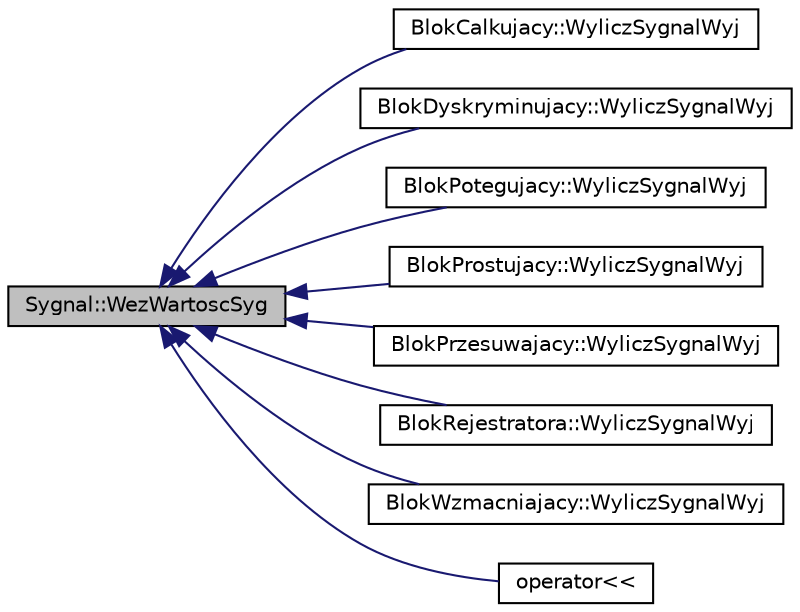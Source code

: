 digraph G
{
  edge [fontname="Helvetica",fontsize="10",labelfontname="Helvetica",labelfontsize="10"];
  node [fontname="Helvetica",fontsize="10",shape=record];
  rankdir="LR";
  Node1 [label="Sygnal::WezWartoscSyg",height=0.2,width=0.4,color="black", fillcolor="grey75", style="filled" fontcolor="black"];
  Node1 -> Node2 [dir="back",color="midnightblue",fontsize="10",style="solid",fontname="Helvetica"];
  Node2 [label="BlokCalkujacy::WyliczSygnalWyj",height=0.2,width=0.4,color="black", fillcolor="white", style="filled",URL="$class_blok_calkujacy.html#ab06dc5a7e9c54453ab8ed7bbb13135ff",tooltip="Przeciążenie metody wyliczającej sygnał wyjściowy."];
  Node1 -> Node3 [dir="back",color="midnightblue",fontsize="10",style="solid",fontname="Helvetica"];
  Node3 [label="BlokDyskryminujacy::WyliczSygnalWyj",height=0.2,width=0.4,color="black", fillcolor="white", style="filled",URL="$class_blok_dyskryminujacy.html#a27af15a6d797bda1b180c3cab86ef8d1",tooltip="Przeciążenie metody wyliczającej sygnał wyjściowy."];
  Node1 -> Node4 [dir="back",color="midnightblue",fontsize="10",style="solid",fontname="Helvetica"];
  Node4 [label="BlokPotegujacy::WyliczSygnalWyj",height=0.2,width=0.4,color="black", fillcolor="white", style="filled",URL="$class_blok_potegujacy.html#ad1ff4382afa69328fb1693d28b4a5133",tooltip="Przeciążenie metody wyliczającej sygnał wyjściowy."];
  Node1 -> Node5 [dir="back",color="midnightblue",fontsize="10",style="solid",fontname="Helvetica"];
  Node5 [label="BlokProstujacy::WyliczSygnalWyj",height=0.2,width=0.4,color="black", fillcolor="white", style="filled",URL="$class_blok_prostujacy.html#ab8459cc4bbb0b7f7f4e35def1259a84b",tooltip="Przeciążenie metody wyliczającej sygnał wyjściowy."];
  Node1 -> Node6 [dir="back",color="midnightblue",fontsize="10",style="solid",fontname="Helvetica"];
  Node6 [label="BlokPrzesuwajacy::WyliczSygnalWyj",height=0.2,width=0.4,color="black", fillcolor="white", style="filled",URL="$class_blok_przesuwajacy.html#a77febc284faea8ee6b6bf2396a081c01",tooltip="Przeciążenie metody wyliczającej sygnał wyjściowy."];
  Node1 -> Node7 [dir="back",color="midnightblue",fontsize="10",style="solid",fontname="Helvetica"];
  Node7 [label="BlokRejestratora::WyliczSygnalWyj",height=0.2,width=0.4,color="black", fillcolor="white", style="filled",URL="$class_blok_rejestratora.html#a34504935446fc17c4530f46a037d0068",tooltip="Zapisuje koleją wartość do pliku."];
  Node1 -> Node8 [dir="back",color="midnightblue",fontsize="10",style="solid",fontname="Helvetica"];
  Node8 [label="BlokWzmacniajacy::WyliczSygnalWyj",height=0.2,width=0.4,color="black", fillcolor="white", style="filled",URL="$class_blok_wzmacniajacy.html#af586689fa32def6d005b2522126a520b",tooltip="Przeciążenie metody wyliczającej sygnał wyjściowy."];
  Node1 -> Node9 [dir="back",color="midnightblue",fontsize="10",style="solid",fontname="Helvetica"];
  Node9 [label="operator\<\<",height=0.2,width=0.4,color="black", fillcolor="white", style="filled",URL="$_sygnal_8cpp.html#a841f0bd1c998439e875896a2da55ee6d",tooltip="Umożliwia zapis czasu i wartości sygnału."];
}
